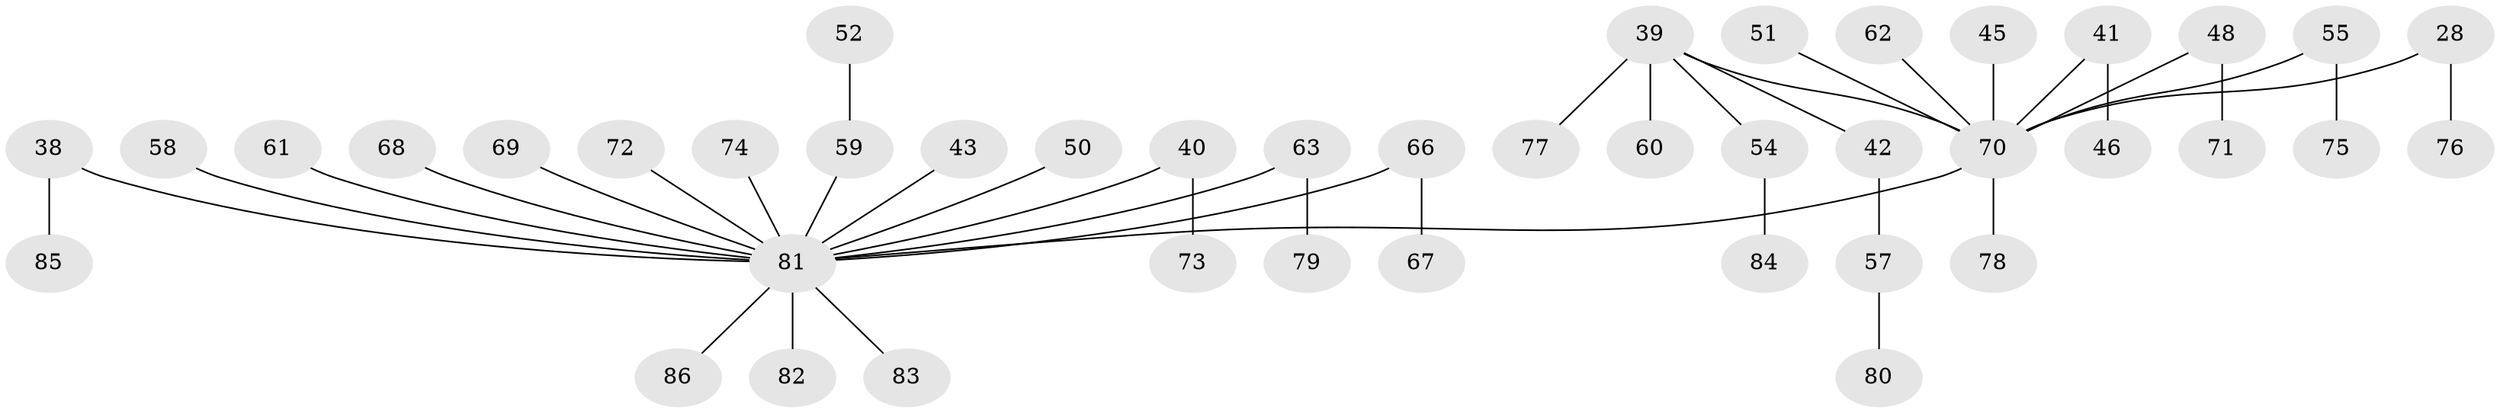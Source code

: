 // original degree distribution, {5: 0.03488372093023256, 6: 0.023255813953488372, 4: 0.06976744186046512, 2: 0.3488372093023256, 3: 0.08139534883720931, 1: 0.4418604651162791}
// Generated by graph-tools (version 1.1) at 2025/53/03/09/25 04:53:31]
// undirected, 43 vertices, 42 edges
graph export_dot {
graph [start="1"]
  node [color=gray90,style=filled];
  28 [super="+21"];
  38;
  39 [super="+27+37+36"];
  40;
  41;
  42;
  43;
  45;
  46;
  48;
  50;
  51;
  52;
  54;
  55;
  57;
  58;
  59 [super="+33"];
  60;
  61;
  62;
  63;
  66;
  67;
  68;
  69;
  70 [super="+17+31+9+26"];
  71;
  72;
  73;
  74;
  75;
  76;
  77;
  78;
  79;
  80;
  81 [super="+24+53+64+20+34+23+25+56+47+65"];
  82;
  83;
  84;
  85;
  86;
  28 -- 76;
  28 -- 70;
  38 -- 85;
  38 -- 81;
  39 -- 54;
  39 -- 77;
  39 -- 70;
  39 -- 42;
  39 -- 60;
  40 -- 73;
  40 -- 81;
  41 -- 46;
  41 -- 70;
  42 -- 57;
  43 -- 81;
  45 -- 70;
  48 -- 71;
  48 -- 70;
  50 -- 81;
  51 -- 70;
  52 -- 59;
  54 -- 84;
  55 -- 75;
  55 -- 70;
  57 -- 80;
  58 -- 81;
  59 -- 81;
  61 -- 81;
  62 -- 70;
  63 -- 79;
  63 -- 81;
  66 -- 67;
  66 -- 81;
  68 -- 81;
  69 -- 81;
  70 -- 78;
  70 -- 81;
  72 -- 81;
  74 -- 81;
  81 -- 86;
  81 -- 82;
  81 -- 83;
}

